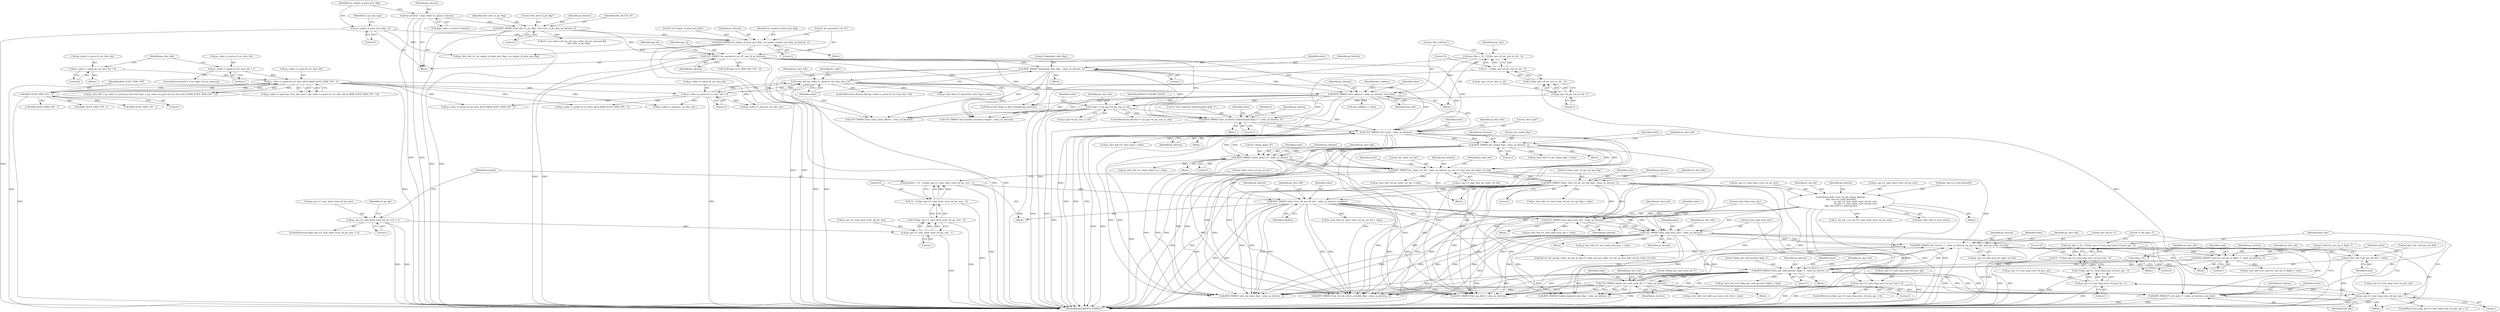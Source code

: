 digraph "0_Android_7c9be319a279654e55a6d757265f88c61a16a4d5@array" {
"1000972" [label="(Call,ps_slice_hdr->ai4_poc_lsb_lt[i] = value)"];
"1000965" [label="(Call,BITS_PARSE(\"poc_lsb_lt[ i ]\", value, ps_bitstrm, ps_sps->i1_log2_max_pic_order_cnt_lsb))"];
"1001017" [label="(Call,UEV_PARSE(\"delata_poc_msb_cycle_lt[ i ]\", value, ps_bitstrm))"];
"1000991" [label="(Call,BITS_PARSE(\"delta_poc_msb_present_flag[ i ]\", value, ps_bitstrm, 1))"];
"1000938" [label="(Call,value = 0)"];
"1000931" [label="(Call,BITS_PARSE(\"lt_idx_sps[ i ]\", value, ps_bitstrm, num_bits))"];
"1000863" [label="(Call,UEV_PARSE(\"num_long_term_pics\", value, ps_bitstrm))"];
"1000700" [label="(Call,BITS_PARSE(\"short_term_ref_pic_set_sps_flag\", value, ps_bitstrm, 1))"];
"1000688" [label="(Call,BITS_PARSE(\"pic_order_cnt_lsb\", value, ps_bitstrm, ps_sps->i1_log2_max_pic_order_cnt_lsb))"];
"1000643" [label="(Call,BITS_PARSE(\"pic_output_flag\", value, ps_bitstrm, 1))"];
"1000598" [label="(Call,UEV_PARSE(\"slice_type\", value, ps_bitstrm))"];
"1000593" [label="(Call,BITS_PARSE(\"slice_reserved_undetermined_flag[ i ]\", value, ps_bitstrm, 1))"];
"1000543" [label="(Call,value >= ps_sps->i4_pic_size_in_ctb)"];
"1000534" [label="(Call,BITS_PARSE(\"slice_address\", value, ps_bitstrm, num_bits))"];
"1000434" [label="(Call,value && (ps_codec->s_parse.i4_cur_slice_idx > 0))"];
"1000428" [label="(Call,BITS_PARSE(\"dependent_slice_flag\", value, ps_bitstrm, 1))"];
"1000214" [label="(Call,UEV_PARSE(\"pic_parameter_set_id\", pps_id, ps_bitstrm))"];
"1000209" [label="(Call,BITS_PARSE(\"no_output_of_prior_pics_flag\", no_output_of_prior_pics_flag, ps_bitstrm, 1))"];
"1000160" [label="(Call,no_output_of_prior_pics_flag = 0)"];
"1000195" [label="(Call,BITS_PARSE(\"first_slice_in_pic_flag\", first_slice_in_pic_flag, ps_bitstrm, 1))"];
"1000148" [label="(Call,*ps_bitstrm = &ps_codec->s_parse.s_bitstrm)"];
"1000436" [label="(Call,ps_codec->s_parse.i4_cur_slice_idx > 0)"];
"1000411" [label="(Call,ps_codec->s_parse.i4_cur_slice_idx & (MAX_SLICE_HDR_CNT - 1))"];
"1000396" [label="(Call,ps_codec->s_parse.i4_cur_slice_idx = 1)"];
"1000381" [label="(Call,ps_codec->s_parse.i4_cur_slice_idx = 0)"];
"1000417" [label="(Call,MAX_SLICE_HDR_CNT - 1)"];
"1000524" [label="(Call,num_bits = 32 - CLZ(ps_sps->i4_pic_size_in_ctb - 1))"];
"1000526" [label="(Call,32 - CLZ(ps_sps->i4_pic_size_in_ctb - 1))"];
"1000528" [label="(Call,CLZ(ps_sps->i4_pic_size_in_ctb - 1))"];
"1000529" [label="(Call,ps_sps->i4_pic_size_in_ctb - 1)"];
"1000665" [label="(Call,BITS_PARSE(\"colour_plane_id\", value, ps_bitstrm, 2))"];
"1000840" [label="(Call,UEV_PARSE(\"num_long_term_sps\", value, ps_bitstrm))"];
"1000740" [label="(Call,BITS_PARSE(\"short_term_ref_pic_set_idx\", value, ps_bitstrm, numbits))"];
"1000730" [label="(Call,numbits = 32 - CLZ(ps_sps->i1_num_short_term_ref_pic_sets - 1))"];
"1000732" [label="(Call,32 - CLZ(ps_sps->i1_num_short_term_ref_pic_sets - 1))"];
"1000734" [label="(Call,CLZ(ps_sps->i1_num_short_term_ref_pic_sets - 1))"];
"1000735" [label="(Call,ps_sps->i1_num_short_term_ref_pic_sets - 1)"];
"1000724" [label="(Call,ps_sps->i1_num_short_term_ref_pic_sets > 1)"];
"1000784" [label="(Call,ihevcd_short_term_ref_pic_set(ps_bitstrm,\n &ps_sps->as_stref_picset[0],\n                                              ps_sps->i1_num_short_term_ref_pic_sets,\n                                              ps_sps->i1_num_short_term_ref_pic_sets,\n &ps_slice_hdr->s_stref_picset))"];
"1000921" [label="(Call,num_bits = 32 - CLZ(ps_sps->i1_num_long_term_ref_pics_sps - 1))"];
"1000923" [label="(Call,32 - CLZ(ps_sps->i1_num_long_term_ref_pics_sps - 1))"];
"1000925" [label="(Call,CLZ(ps_sps->i1_num_long_term_ref_pics_sps - 1))"];
"1000926" [label="(Call,ps_sps->i1_num_long_term_ref_pics_sps - 1)"];
"1000914" [label="(Call,ps_sps->i1_num_long_term_ref_pics_sps > 1)"];
"1000834" [label="(Call,ps_sps->i1_num_long_term_ref_pics_sps > 0)"];
"1000979" [label="(Call,BITS_PARSE(\"used_by_curr_pic_lt_flag[ i ]\", value, ps_bitstrm, 1))"];
"1000538" [label="(Identifier,num_bits)"];
"1000922" [label="(Identifier,num_bits)"];
"1000695" [label="(Call,ps_slice_hdr->i4_pic_order_cnt_lsb = value)"];
"1000549" [label="(Identifier,IHEVCD_IGNORE_SLICE)"];
"1000866" [label="(Identifier,ps_bitstrm)"];
"1000691" [label="(Identifier,ps_bitstrm)"];
"1000728" [label="(Literal,1)"];
"1000923" [label="(Call,32 - CLZ(ps_sps->i1_num_long_term_ref_pics_sps - 1))"];
"1000925" [label="(Call,CLZ(ps_sps->i1_num_long_term_ref_pics_sps - 1))"];
"1000739" [label="(Literal,1)"];
"1000996" [label="(Call,ps_slice_hdr->ai1_delta_poc_msb_present_flag[i] = value)"];
"1001878" [label="(Call,UEV_PARSE(\"num_entry_point_offsets\", value, ps_bitstrm))"];
"1000724" [label="(Call,ps_sps->i1_num_short_term_ref_pic_sets > 1)"];
"1000544" [label="(Identifier,value)"];
"1000381" [label="(Call,ps_codec->s_parse.i4_cur_slice_idx = 0)"];
"1000672" [label="(Identifier,ps_slice_hdr)"];
"1000648" [label="(Call,ps_slice_hdr->i1_pic_output_flag = value)"];
"1001024" [label="(Identifier,ps_slice_hdr)"];
"1002011" [label="(Call,ihevcd_bits_flush_to_byte_boundary(ps_bitstrm))"];
"1000219" [label="(Identifier,pps_id)"];
"1000199" [label="(Literal,1)"];
"1002527" [label="(Call,ps_codec->s_parse.i4_cur_slice_idx & (MAX_SLICE_HDR_CNT - 1))"];
"1000792" [label="(Call,ps_sps->i1_num_short_term_ref_pic_sets)"];
"1000803" [label="(Identifier,st_rps_idx)"];
"1000670" [label="(Call,ps_slice_hdr->i1_colour_plane_id = value)"];
"1000924" [label="(Literal,32)"];
"1000995" [label="(Literal,1)"];
"1000535" [label="(Literal,\"slice_address\")"];
"1000445" [label="(Identifier,ps_codec)"];
"1000446" [label="(Call,ps_codec->s_parse.i4_cur_slice_idx & (MAX_SLICE_HDR_CNT - 1))"];
"1000646" [label="(Identifier,ps_bitstrm)"];
"1000537" [label="(Identifier,ps_bitstrm)"];
"1000701" [label="(Literal,\"short_term_ref_pic_set_sps_flag\")"];
"1000208" [label="(Block,)"];
"1000432" [label="(Literal,1)"];
"1000939" [label="(Identifier,value)"];
"1000914" [label="(Call,ps_sps->i1_num_long_term_ref_pics_sps > 1)"];
"1000529" [label="(Call,ps_sps->i4_pic_size_in_ctb - 1)"];
"1000980" [label="(Literal,\"used_by_curr_pic_lt_flag[ i ]\")"];
"1000865" [label="(Identifier,value)"];
"1000595" [label="(Identifier,value)"];
"1000539" [label="(Call,slice_address = value)"];
"1000864" [label="(Literal,\"num_long_term_pics\")"];
"1000560" [label="(Block,)"];
"1000290" [label="(Call,(0 != ps_codec->u4_pic_cnt || ps_codec->i4_pic_present) &&\n                    first_slice_in_pic_flag)"];
"1000666" [label="(Literal,\"colour_plane_id\")"];
"1000211" [label="(Identifier,no_output_of_prior_pics_flag)"];
"1002638" [label="(Call,ps_codec->s_parse.i4_cur_slice_idx--)"];
"1000435" [label="(Identifier,value)"];
"1000978" [label="(Identifier,value)"];
"1000592" [label="(Block,)"];
"1000692" [label="(Call,ps_sps->i1_log2_max_pic_order_cnt_lsb)"];
"1000431" [label="(Identifier,ps_bitstrm)"];
"1000981" [label="(Identifier,value)"];
"1000785" [label="(Identifier,ps_bitstrm)"];
"1000697" [label="(Identifier,ps_slice_hdr)"];
"1000132" [label="(Block,)"];
"1000667" [label="(Identifier,value)"];
"1000905" [label="(Block,)"];
"1000743" [label="(Identifier,ps_bitstrm)"];
"1001985" [label="(Call,UEV_PARSE(\"slice_header_extension_length\", value, ps_bitstrm))"];
"1000843" [label="(Identifier,ps_bitstrm)"];
"1000390" [label="(ControlStructure,if(0 == ps_codec->i4_pic_present))"];
"1000642" [label="(Block,)"];
"1000412" [label="(Call,ps_codec->s_parse.i4_cur_slice_idx)"];
"1000930" [label="(Literal,1)"];
"1001126" [label="(Call,BITS_PARSE(\"slice_sao_luma_flag\", value, ps_bitstrm, 1))"];
"1000664" [label="(Block,)"];
"1000534" [label="(Call,BITS_PARSE(\"slice_address\", value, ps_bitstrm, num_bits))"];
"1000597" [label="(Literal,1)"];
"1000736" [label="(Call,ps_sps->i1_num_short_term_ref_pic_sets)"];
"1001020" [label="(Identifier,ps_bitstrm)"];
"1000526" [label="(Call,32 - CLZ(ps_sps->i4_pic_size_in_ctb - 1))"];
"1000729" [label="(Block,)"];
"1000404" [label="(Identifier,ps_slice_hdr)"];
"1002533" [label="(Call,MAX_SLICE_HDR_CNT - 1)"];
"1000747" [label="(Identifier,ps_slice_hdr)"];
"1000783" [label="(Block,)"];
"1000740" [label="(Call,BITS_PARSE(\"short_term_ref_pic_set_idx\", value, ps_bitstrm, numbits))"];
"1000644" [label="(Literal,\"pic_output_flag\")"];
"1000419" [label="(Literal,1)"];
"1000382" [label="(Call,ps_codec->s_parse.i4_cur_slice_idx)"];
"1000982" [label="(Identifier,ps_bitstrm)"];
"1000744" [label="(Identifier,numbits)"];
"1000725" [label="(Call,ps_sps->i1_num_short_term_ref_pic_sets)"];
"1001101" [label="(Call,BITS_PARSE(\"enable_temporal_mvp_flag\", value, ps_bitstrm, 1))"];
"1000380" [label="(Block,)"];
"1000927" [label="(Call,ps_sps->i1_num_long_term_ref_pics_sps)"];
"1000387" [label="(Literal,0)"];
"1000397" [label="(Call,ps_codec->s_parse.i4_cur_slice_idx)"];
"1001018" [label="(Literal,\"delata_poc_msb_cycle_lt[ i ]\")"];
"1000162" [label="(Literal,0)"];
"1000915" [label="(Call,ps_sps->i1_num_long_term_ref_pics_sps)"];
"1000217" [label="(Identifier,ps_bitstrm)"];
"1000429" [label="(Literal,\"dependent_slice_flag\")"];
"1000683" [label="(Block,)"];
"1000528" [label="(Call,CLZ(ps_sps->i4_pic_size_in_ctb - 1))"];
"1000165" [label="(Identifier,i1_nal_unit_type)"];
"1000215" [label="(Literal,\"pic_parameter_set_id\")"];
"1002661" [label="(MethodReturn,IHEVCD_ERROR_T)"];
"1000964" [label="(Block,)"];
"1000983" [label="(Literal,1)"];
"1000545" [label="(Call,ps_sps->i4_pic_size_in_ctb)"];
"1000734" [label="(Call,CLZ(ps_sps->i1_num_short_term_ref_pic_sets - 1))"];
"1000533" [label="(Literal,1)"];
"1000417" [label="(Call,MAX_SLICE_HDR_CNT - 1)"];
"1000645" [label="(Identifier,value)"];
"1000437" [label="(Call,ps_codec->s_parse.i4_cur_slice_idx)"];
"1000835" [label="(Call,ps_sps->i1_num_long_term_ref_pics_sps)"];
"1000543" [label="(Call,value >= ps_sps->i4_pic_size_in_ctb)"];
"1000934" [label="(Identifier,ps_bitstrm)"];
"1000832" [label="(Block,)"];
"1000216" [label="(Identifier,pps_id)"];
"1000149" [label="(Identifier,ps_bitstrm)"];
"1000430" [label="(Identifier,value)"];
"1000402" [label="(Literal,1)"];
"1000704" [label="(Literal,1)"];
"1000452" [label="(Call,MAX_SLICE_HDR_CNT - 1)"];
"1000987" [label="(Identifier,ps_slice_hdr)"];
"1000411" [label="(Call,ps_codec->s_parse.i4_cur_slice_idx & (MAX_SLICE_HDR_CNT - 1))"];
"1001019" [label="(Identifier,value)"];
"1000991" [label="(Call,BITS_PARSE(\"delta_poc_msb_present_flag[ i ]\", value, ps_bitstrm, 1))"];
"1000468" [label="(Identifier,ps_slice_hdr)"];
"1000730" [label="(Call,numbits = 32 - CLZ(ps_sps->i1_num_short_term_ref_pic_sets - 1))"];
"1000966" [label="(Literal,\"poc_lsb_lt[ i ]\")"];
"1000466" [label="(Call,ps_slice_hdr->i1_dependent_slice_flag = value)"];
"1000530" [label="(Call,ps_sps->i4_pic_size_in_ctb)"];
"1000650" [label="(Identifier,ps_slice_hdr)"];
"1000839" [label="(Block,)"];
"1000795" [label="(Call,ps_sps->i1_num_short_term_ref_pic_sets)"];
"1000604" [label="(Identifier,ps_slice_hdr)"];
"1000540" [label="(Identifier,slice_address)"];
"1000935" [label="(Identifier,num_bits)"];
"1001678" [label="(Call,ihevcd_calc_poc(ps_codec, ps_nal, ps_sps->i1_log2_max_pic_order_cnt_lsb, ps_slice_hdr->i4_pic_order_cnt_lsb))"];
"1000834" [label="(Call,ps_sps->i1_num_long_term_ref_pics_sps > 0)"];
"1000705" [label="(Call,ps_slice_hdr->i1_short_term_ref_pic_set_sps_flag = value)"];
"1000965" [label="(Call,BITS_PARSE(\"poc_lsb_lt[ i ]\", value, ps_bitstrm, ps_sps->i1_log2_max_pic_order_cnt_lsb))"];
"1000846" [label="(Identifier,ps_slice_hdr)"];
"1000598" [label="(Call,UEV_PARSE(\"slice_type\", value, ps_bitstrm))"];
"1000979" [label="(Call,BITS_PARSE(\"used_by_curr_pic_lt_flag[ i ]\", value, ps_bitstrm, 1))"];
"1000599" [label="(Literal,\"slice_type\")"];
"1000993" [label="(Identifier,value)"];
"1000937" [label="(Block,)"];
"1000702" [label="(Identifier,value)"];
"1000940" [label="(Literal,0)"];
"1000700" [label="(Call,BITS_PARSE(\"short_term_ref_pic_set_sps_flag\", value, ps_bitstrm, 1))"];
"1000643" [label="(Call,BITS_PARSE(\"pic_output_flag\", value, ps_bitstrm, 1))"];
"1000932" [label="(Literal,\"lt_idx_sps[ i ]\")"];
"1000591" [label="(Identifier,i)"];
"1000522" [label="(Block,)"];
"1000838" [label="(Literal,0)"];
"1000596" [label="(Identifier,ps_bitstrm)"];
"1000745" [label="(Call,ps_slice_hdr->i1_short_term_ref_pic_set_idx = value)"];
"1000918" [label="(Literal,1)"];
"1000833" [label="(ControlStructure,if(ps_sps->i1_num_long_term_ref_pics_sps > 0))"];
"1000210" [label="(Literal,\"no_output_of_prior_pics_flag\")"];
"1000203" [label="(Identifier,NAL_BLA_W_LP)"];
"1001189" [label="(Call,BITS_PARSE(\"num_ref_idx_active_override_flag\", value, ps_bitstrm, 1))"];
"1000396" [label="(Call,ps_codec->s_parse.i4_cur_slice_idx = 1)"];
"1000741" [label="(Literal,\"short_term_ref_pic_set_idx\")"];
"1001021" [label="(Call,ps_slice_hdr->ai1_delta_poc_msb_cycle_lt[i] = value)"];
"1000668" [label="(Identifier,ps_bitstrm)"];
"1000161" [label="(Identifier,no_output_of_prior_pics_flag)"];
"1000602" [label="(Call,ps_slice_hdr->i1_slice_type = value)"];
"1000507" [label="(Call,ps_slice_hdr->i1_no_output_of_prior_pics_flag = no_output_of_prior_pics_flag)"];
"1001016" [label="(Block,)"];
"1000150" [label="(Call,&ps_codec->s_parse.s_bitstrm)"];
"1000968" [label="(Identifier,ps_bitstrm)"];
"1000703" [label="(Identifier,ps_bitstrm)"];
"1000525" [label="(Identifier,num_bits)"];
"1000972" [label="(Call,ps_slice_hdr->ai4_poc_lsb_lt[i] = value)"];
"1000220" [label="(Call,CLIP3(pps_id, 0, MAX_PPS_CNT - 2))"];
"1000433" [label="(ControlStructure,if(value && (ps_codec->s_parse.i4_cur_slice_idx > 0)))"];
"1000690" [label="(Identifier,value)"];
"1000197" [label="(Identifier,first_slice_in_pic_flag)"];
"1000784" [label="(Call,ihevcd_short_term_ref_pic_set(ps_bitstrm,\n &ps_sps->as_stref_picset[0],\n                                              ps_sps->i1_num_short_term_ref_pic_sets,\n                                              ps_sps->i1_num_short_term_ref_pic_sets,\n &ps_slice_hdr->s_stref_picset))"];
"1000209" [label="(Call,BITS_PARSE(\"no_output_of_prior_pics_flag\", no_output_of_prior_pics_flag, ps_bitstrm, 1))"];
"1000844" [label="(Call,ps_slice_hdr->i1_num_long_term_sps = value)"];
"1000733" [label="(Literal,32)"];
"1000442" [label="(Literal,0)"];
"1000926" [label="(Call,ps_sps->i1_num_long_term_ref_pics_sps - 1)"];
"1000601" [label="(Identifier,ps_bitstrm)"];
"1000842" [label="(Identifier,value)"];
"1000731" [label="(Identifier,numbits)"];
"1000863" [label="(Call,UEV_PARSE(\"num_long_term_pics\", value, ps_bitstrm))"];
"1000999" [label="(Identifier,ps_slice_hdr)"];
"1000802" [label="(Call,st_rps_idx = ps_sps->i1_num_short_term_ref_pic_sets)"];
"1000707" [label="(Identifier,ps_slice_hdr)"];
"1000992" [label="(Literal,\"delta_poc_msb_present_flag[ i ]\")"];
"1000994" [label="(Identifier,ps_bitstrm)"];
"1000688" [label="(Call,BITS_PARSE(\"pic_order_cnt_lsb\", value, ps_bitstrm, ps_sps->i1_log2_max_pic_order_cnt_lsb))"];
"1000913" [label="(ControlStructure,if (ps_sps->i1_num_long_term_ref_pics_sps > 1))"];
"1000212" [label="(Identifier,ps_bitstrm)"];
"1000148" [label="(Call,*ps_bitstrm = &ps_codec->s_parse.s_bitstrm)"];
"1000869" [label="(Identifier,ps_slice_hdr)"];
"1000967" [label="(Identifier,value)"];
"1000975" [label="(Identifier,ps_slice_hdr)"];
"1000938" [label="(Call,value = 0)"];
"1000427" [label="(Block,)"];
"1000933" [label="(Identifier,value)"];
"1000524" [label="(Call,num_bits = 32 - CLZ(ps_sps->i4_pic_size_in_ctb - 1))"];
"1000214" [label="(Call,UEV_PARSE(\"pic_parameter_set_id\", pps_id, ps_bitstrm))"];
"1000403" [label="(Call,ps_slice_hdr = ps_codec->s_parse.ps_slice_hdr_base + (ps_codec->s_parse.i4_cur_slice_idx & (MAX_SLICE_HDR_CNT - 1)))"];
"1000841" [label="(Literal,\"num_long_term_sps\")"];
"1000969" [label="(Call,ps_sps->i1_log2_max_pic_order_cnt_lsb)"];
"1000786" [label="(Call,&ps_sps->as_stref_picset[0])"];
"1001803" [label="(Call,MAX_SLICE_HDR_CNT - 1)"];
"1000798" [label="(Call,&ps_slice_hdr->s_stref_picset)"];
"1000732" [label="(Call,32 - CLZ(ps_sps->i1_num_short_term_ref_pic_sets - 1))"];
"1000536" [label="(Identifier,value)"];
"1000196" [label="(Literal,\"first_slice_in_pic_flag\")"];
"1000418" [label="(Identifier,MAX_SLICE_HDR_CNT)"];
"1000669" [label="(Literal,2)"];
"1000558" [label="(Identifier,ps_slice_hdr)"];
"1000944" [label="(Identifier,ps_slice_hdr)"];
"1000600" [label="(Identifier,value)"];
"1000594" [label="(Literal,\"slice_reserved_undetermined_flag[ i ]\")"];
"1000195" [label="(Call,BITS_PARSE(\"first_slice_in_pic_flag\", first_slice_in_pic_flag, ps_bitstrm, 1))"];
"1001474" [label="(Call,SEV_PARSE(\"slice_qp_delta\", value, ps_bitstrm))"];
"1000405" [label="(Call,ps_codec->s_parse.ps_slice_hdr_base + (ps_codec->s_parse.i4_cur_slice_idx & (MAX_SLICE_HDR_CNT - 1)))"];
"1000919" [label="(Block,)"];
"1000751" [label="(Identifier,st_rps_idx)"];
"1001766" [label="(Call,ps_codec->s_parse.i4_cur_slice_idx--)"];
"1000735" [label="(Call,ps_sps->i1_num_short_term_ref_pic_sets - 1)"];
"1000689" [label="(Literal,\"pic_order_cnt_lsb\")"];
"1000428" [label="(Call,BITS_PARSE(\"dependent_slice_flag\", value, ps_bitstrm, 1))"];
"1000723" [label="(ControlStructure,if(ps_sps->i1_num_short_term_ref_pic_sets > 1))"];
"1000973" [label="(Call,ps_slice_hdr->ai4_poc_lsb_lt[i])"];
"1000527" [label="(Literal,32)"];
"1000742" [label="(Identifier,value)"];
"1000593" [label="(Call,BITS_PARSE(\"slice_reserved_undetermined_flag[ i ]\", value, ps_bitstrm, 1))"];
"1000198" [label="(Identifier,ps_bitstrm)"];
"1000665" [label="(Call,BITS_PARSE(\"colour_plane_id\", value, ps_bitstrm, 2))"];
"1000647" [label="(Literal,1)"];
"1000436" [label="(Call,ps_codec->s_parse.i4_cur_slice_idx > 0)"];
"1000984" [label="(Call,ps_slice_hdr->ai1_used_by_curr_pic_lt_flag[i] = value)"];
"1000921" [label="(Call,num_bits = 32 - CLZ(ps_sps->i1_num_long_term_ref_pics_sps - 1))"];
"1000160" [label="(Call,no_output_of_prior_pics_flag = 0)"];
"1000931" [label="(Call,BITS_PARSE(\"lt_idx_sps[ i ]\", value, ps_bitstrm, num_bits))"];
"1000542" [label="(ControlStructure,if(value >= ps_sps->i4_pic_size_in_ctb))"];
"1000867" [label="(Call,ps_slice_hdr->i1_num_long_term_pics = value)"];
"1000434" [label="(Call,value && (ps_codec->s_parse.i4_cur_slice_idx > 0))"];
"1000213" [label="(Literal,1)"];
"1001017" [label="(Call,UEV_PARSE(\"delata_poc_msb_cycle_lt[ i ]\", value, ps_bitstrm))"];
"1000840" [label="(Call,UEV_PARSE(\"num_long_term_sps\", value, ps_bitstrm))"];
"1000972" -> "1000964"  [label="AST: "];
"1000972" -> "1000978"  [label="CFG: "];
"1000973" -> "1000972"  [label="AST: "];
"1000978" -> "1000972"  [label="AST: "];
"1000980" -> "1000972"  [label="CFG: "];
"1000972" -> "1002661"  [label="DDG: "];
"1000965" -> "1000972"  [label="DDG: "];
"1000965" -> "1000964"  [label="AST: "];
"1000965" -> "1000969"  [label="CFG: "];
"1000966" -> "1000965"  [label="AST: "];
"1000967" -> "1000965"  [label="AST: "];
"1000968" -> "1000965"  [label="AST: "];
"1000969" -> "1000965"  [label="AST: "];
"1000975" -> "1000965"  [label="CFG: "];
"1000965" -> "1002661"  [label="DDG: "];
"1000965" -> "1002661"  [label="DDG: "];
"1001017" -> "1000965"  [label="DDG: "];
"1001017" -> "1000965"  [label="DDG: "];
"1000863" -> "1000965"  [label="DDG: "];
"1000863" -> "1000965"  [label="DDG: "];
"1000991" -> "1000965"  [label="DDG: "];
"1000991" -> "1000965"  [label="DDG: "];
"1000688" -> "1000965"  [label="DDG: "];
"1000965" -> "1000979"  [label="DDG: "];
"1000965" -> "1000979"  [label="DDG: "];
"1000965" -> "1001678"  [label="DDG: "];
"1001017" -> "1001016"  [label="AST: "];
"1001017" -> "1001020"  [label="CFG: "];
"1001018" -> "1001017"  [label="AST: "];
"1001019" -> "1001017"  [label="AST: "];
"1001020" -> "1001017"  [label="AST: "];
"1001024" -> "1001017"  [label="CFG: "];
"1001017" -> "1002661"  [label="DDG: "];
"1001017" -> "1000931"  [label="DDG: "];
"1001017" -> "1000931"  [label="DDG: "];
"1001017" -> "1000991"  [label="DDG: "];
"1000991" -> "1001017"  [label="DDG: "];
"1000991" -> "1001017"  [label="DDG: "];
"1001017" -> "1001021"  [label="DDG: "];
"1001017" -> "1001101"  [label="DDG: "];
"1001017" -> "1001101"  [label="DDG: "];
"1001017" -> "1001126"  [label="DDG: "];
"1001017" -> "1001126"  [label="DDG: "];
"1001017" -> "1001189"  [label="DDG: "];
"1001017" -> "1001189"  [label="DDG: "];
"1001017" -> "1001474"  [label="DDG: "];
"1001017" -> "1001474"  [label="DDG: "];
"1000991" -> "1000905"  [label="AST: "];
"1000991" -> "1000995"  [label="CFG: "];
"1000992" -> "1000991"  [label="AST: "];
"1000993" -> "1000991"  [label="AST: "];
"1000994" -> "1000991"  [label="AST: "];
"1000995" -> "1000991"  [label="AST: "];
"1000999" -> "1000991"  [label="CFG: "];
"1000991" -> "1002661"  [label="DDG: "];
"1000991" -> "1000931"  [label="DDG: "];
"1000991" -> "1000931"  [label="DDG: "];
"1000938" -> "1000991"  [label="DDG: "];
"1000931" -> "1000991"  [label="DDG: "];
"1000931" -> "1000991"  [label="DDG: "];
"1000979" -> "1000991"  [label="DDG: "];
"1000979" -> "1000991"  [label="DDG: "];
"1000863" -> "1000991"  [label="DDG: "];
"1000991" -> "1000996"  [label="DDG: "];
"1000991" -> "1001101"  [label="DDG: "];
"1000991" -> "1001101"  [label="DDG: "];
"1000991" -> "1001126"  [label="DDG: "];
"1000991" -> "1001126"  [label="DDG: "];
"1000991" -> "1001189"  [label="DDG: "];
"1000991" -> "1001189"  [label="DDG: "];
"1000991" -> "1001474"  [label="DDG: "];
"1000991" -> "1001474"  [label="DDG: "];
"1000938" -> "1000937"  [label="AST: "];
"1000938" -> "1000940"  [label="CFG: "];
"1000939" -> "1000938"  [label="AST: "];
"1000940" -> "1000938"  [label="AST: "];
"1000944" -> "1000938"  [label="CFG: "];
"1000931" -> "1000919"  [label="AST: "];
"1000931" -> "1000935"  [label="CFG: "];
"1000932" -> "1000931"  [label="AST: "];
"1000933" -> "1000931"  [label="AST: "];
"1000934" -> "1000931"  [label="AST: "];
"1000935" -> "1000931"  [label="AST: "];
"1000944" -> "1000931"  [label="CFG: "];
"1000931" -> "1002661"  [label="DDG: "];
"1000931" -> "1002661"  [label="DDG: "];
"1000863" -> "1000931"  [label="DDG: "];
"1000863" -> "1000931"  [label="DDG: "];
"1000921" -> "1000931"  [label="DDG: "];
"1000863" -> "1000832"  [label="AST: "];
"1000863" -> "1000866"  [label="CFG: "];
"1000864" -> "1000863"  [label="AST: "];
"1000865" -> "1000863"  [label="AST: "];
"1000866" -> "1000863"  [label="AST: "];
"1000869" -> "1000863"  [label="CFG: "];
"1000863" -> "1002661"  [label="DDG: "];
"1000700" -> "1000863"  [label="DDG: "];
"1000700" -> "1000863"  [label="DDG: "];
"1000840" -> "1000863"  [label="DDG: "];
"1000840" -> "1000863"  [label="DDG: "];
"1000740" -> "1000863"  [label="DDG: "];
"1000740" -> "1000863"  [label="DDG: "];
"1000784" -> "1000863"  [label="DDG: "];
"1000863" -> "1000867"  [label="DDG: "];
"1000863" -> "1001101"  [label="DDG: "];
"1000863" -> "1001101"  [label="DDG: "];
"1000863" -> "1001126"  [label="DDG: "];
"1000863" -> "1001126"  [label="DDG: "];
"1000863" -> "1001189"  [label="DDG: "];
"1000863" -> "1001189"  [label="DDG: "];
"1000863" -> "1001474"  [label="DDG: "];
"1000863" -> "1001474"  [label="DDG: "];
"1000700" -> "1000683"  [label="AST: "];
"1000700" -> "1000704"  [label="CFG: "];
"1000701" -> "1000700"  [label="AST: "];
"1000702" -> "1000700"  [label="AST: "];
"1000703" -> "1000700"  [label="AST: "];
"1000704" -> "1000700"  [label="AST: "];
"1000707" -> "1000700"  [label="CFG: "];
"1000700" -> "1002661"  [label="DDG: "];
"1000688" -> "1000700"  [label="DDG: "];
"1000688" -> "1000700"  [label="DDG: "];
"1000700" -> "1000705"  [label="DDG: "];
"1000700" -> "1000740"  [label="DDG: "];
"1000700" -> "1000740"  [label="DDG: "];
"1000700" -> "1000784"  [label="DDG: "];
"1000700" -> "1000840"  [label="DDG: "];
"1000700" -> "1000840"  [label="DDG: "];
"1000700" -> "1001101"  [label="DDG: "];
"1000700" -> "1001101"  [label="DDG: "];
"1000700" -> "1001126"  [label="DDG: "];
"1000700" -> "1001126"  [label="DDG: "];
"1000700" -> "1001189"  [label="DDG: "];
"1000700" -> "1001189"  [label="DDG: "];
"1000700" -> "1001474"  [label="DDG: "];
"1000700" -> "1001474"  [label="DDG: "];
"1000688" -> "1000683"  [label="AST: "];
"1000688" -> "1000692"  [label="CFG: "];
"1000689" -> "1000688"  [label="AST: "];
"1000690" -> "1000688"  [label="AST: "];
"1000691" -> "1000688"  [label="AST: "];
"1000692" -> "1000688"  [label="AST: "];
"1000697" -> "1000688"  [label="CFG: "];
"1000688" -> "1002661"  [label="DDG: "];
"1000688" -> "1002661"  [label="DDG: "];
"1000643" -> "1000688"  [label="DDG: "];
"1000643" -> "1000688"  [label="DDG: "];
"1000665" -> "1000688"  [label="DDG: "];
"1000665" -> "1000688"  [label="DDG: "];
"1000598" -> "1000688"  [label="DDG: "];
"1000598" -> "1000688"  [label="DDG: "];
"1000688" -> "1000695"  [label="DDG: "];
"1000688" -> "1001678"  [label="DDG: "];
"1000643" -> "1000642"  [label="AST: "];
"1000643" -> "1000647"  [label="CFG: "];
"1000644" -> "1000643"  [label="AST: "];
"1000645" -> "1000643"  [label="AST: "];
"1000646" -> "1000643"  [label="AST: "];
"1000647" -> "1000643"  [label="AST: "];
"1000650" -> "1000643"  [label="CFG: "];
"1000643" -> "1002661"  [label="DDG: "];
"1000598" -> "1000643"  [label="DDG: "];
"1000598" -> "1000643"  [label="DDG: "];
"1000643" -> "1000648"  [label="DDG: "];
"1000643" -> "1000665"  [label="DDG: "];
"1000643" -> "1000665"  [label="DDG: "];
"1000643" -> "1001126"  [label="DDG: "];
"1000643" -> "1001126"  [label="DDG: "];
"1000643" -> "1001189"  [label="DDG: "];
"1000643" -> "1001189"  [label="DDG: "];
"1000643" -> "1001474"  [label="DDG: "];
"1000643" -> "1001474"  [label="DDG: "];
"1000598" -> "1000560"  [label="AST: "];
"1000598" -> "1000601"  [label="CFG: "];
"1000599" -> "1000598"  [label="AST: "];
"1000600" -> "1000598"  [label="AST: "];
"1000601" -> "1000598"  [label="AST: "];
"1000604" -> "1000598"  [label="CFG: "];
"1000598" -> "1002661"  [label="DDG: "];
"1000598" -> "1002661"  [label="DDG: "];
"1000593" -> "1000598"  [label="DDG: "];
"1000593" -> "1000598"  [label="DDG: "];
"1000543" -> "1000598"  [label="DDG: "];
"1000434" -> "1000598"  [label="DDG: "];
"1000214" -> "1000598"  [label="DDG: "];
"1000428" -> "1000598"  [label="DDG: "];
"1000534" -> "1000598"  [label="DDG: "];
"1000598" -> "1000602"  [label="DDG: "];
"1000598" -> "1000665"  [label="DDG: "];
"1000598" -> "1000665"  [label="DDG: "];
"1000598" -> "1001126"  [label="DDG: "];
"1000598" -> "1001126"  [label="DDG: "];
"1000598" -> "1001189"  [label="DDG: "];
"1000598" -> "1001189"  [label="DDG: "];
"1000598" -> "1001474"  [label="DDG: "];
"1000598" -> "1001474"  [label="DDG: "];
"1000593" -> "1000592"  [label="AST: "];
"1000593" -> "1000597"  [label="CFG: "];
"1000594" -> "1000593"  [label="AST: "];
"1000595" -> "1000593"  [label="AST: "];
"1000596" -> "1000593"  [label="AST: "];
"1000597" -> "1000593"  [label="AST: "];
"1000591" -> "1000593"  [label="CFG: "];
"1000593" -> "1002661"  [label="DDG: "];
"1000543" -> "1000593"  [label="DDG: "];
"1000434" -> "1000593"  [label="DDG: "];
"1000214" -> "1000593"  [label="DDG: "];
"1000428" -> "1000593"  [label="DDG: "];
"1000534" -> "1000593"  [label="DDG: "];
"1000543" -> "1000542"  [label="AST: "];
"1000543" -> "1000545"  [label="CFG: "];
"1000544" -> "1000543"  [label="AST: "];
"1000545" -> "1000543"  [label="AST: "];
"1000549" -> "1000543"  [label="CFG: "];
"1000558" -> "1000543"  [label="CFG: "];
"1000543" -> "1002661"  [label="DDG: "];
"1000543" -> "1002661"  [label="DDG: "];
"1000543" -> "1002661"  [label="DDG: "];
"1000534" -> "1000543"  [label="DDG: "];
"1000529" -> "1000543"  [label="DDG: "];
"1000543" -> "1001878"  [label="DDG: "];
"1000543" -> "1001985"  [label="DDG: "];
"1000534" -> "1000522"  [label="AST: "];
"1000534" -> "1000538"  [label="CFG: "];
"1000535" -> "1000534"  [label="AST: "];
"1000536" -> "1000534"  [label="AST: "];
"1000537" -> "1000534"  [label="AST: "];
"1000538" -> "1000534"  [label="AST: "];
"1000540" -> "1000534"  [label="CFG: "];
"1000534" -> "1002661"  [label="DDG: "];
"1000534" -> "1002661"  [label="DDG: "];
"1000534" -> "1002661"  [label="DDG: "];
"1000434" -> "1000534"  [label="DDG: "];
"1000214" -> "1000534"  [label="DDG: "];
"1000428" -> "1000534"  [label="DDG: "];
"1000524" -> "1000534"  [label="DDG: "];
"1000534" -> "1000539"  [label="DDG: "];
"1000534" -> "1001878"  [label="DDG: "];
"1000534" -> "1001985"  [label="DDG: "];
"1000534" -> "1002011"  [label="DDG: "];
"1000434" -> "1000433"  [label="AST: "];
"1000434" -> "1000435"  [label="CFG: "];
"1000434" -> "1000436"  [label="CFG: "];
"1000435" -> "1000434"  [label="AST: "];
"1000436" -> "1000434"  [label="AST: "];
"1000445" -> "1000434"  [label="CFG: "];
"1000468" -> "1000434"  [label="CFG: "];
"1000434" -> "1002661"  [label="DDG: "];
"1000434" -> "1002661"  [label="DDG: "];
"1000428" -> "1000434"  [label="DDG: "];
"1000436" -> "1000434"  [label="DDG: "];
"1000436" -> "1000434"  [label="DDG: "];
"1000434" -> "1000466"  [label="DDG: "];
"1000434" -> "1001878"  [label="DDG: "];
"1000434" -> "1001985"  [label="DDG: "];
"1000428" -> "1000427"  [label="AST: "];
"1000428" -> "1000432"  [label="CFG: "];
"1000429" -> "1000428"  [label="AST: "];
"1000430" -> "1000428"  [label="AST: "];
"1000431" -> "1000428"  [label="AST: "];
"1000432" -> "1000428"  [label="AST: "];
"1000435" -> "1000428"  [label="CFG: "];
"1000428" -> "1002661"  [label="DDG: "];
"1000428" -> "1002661"  [label="DDG: "];
"1000214" -> "1000428"  [label="DDG: "];
"1000428" -> "1001878"  [label="DDG: "];
"1000428" -> "1001985"  [label="DDG: "];
"1000428" -> "1002011"  [label="DDG: "];
"1000214" -> "1000132"  [label="AST: "];
"1000214" -> "1000217"  [label="CFG: "];
"1000215" -> "1000214"  [label="AST: "];
"1000216" -> "1000214"  [label="AST: "];
"1000217" -> "1000214"  [label="AST: "];
"1000219" -> "1000214"  [label="CFG: "];
"1000214" -> "1002661"  [label="DDG: "];
"1000214" -> "1002661"  [label="DDG: "];
"1000209" -> "1000214"  [label="DDG: "];
"1000195" -> "1000214"  [label="DDG: "];
"1000214" -> "1000220"  [label="DDG: "];
"1000214" -> "1001878"  [label="DDG: "];
"1000214" -> "1001985"  [label="DDG: "];
"1000214" -> "1002011"  [label="DDG: "];
"1000209" -> "1000208"  [label="AST: "];
"1000209" -> "1000213"  [label="CFG: "];
"1000210" -> "1000209"  [label="AST: "];
"1000211" -> "1000209"  [label="AST: "];
"1000212" -> "1000209"  [label="AST: "];
"1000213" -> "1000209"  [label="AST: "];
"1000215" -> "1000209"  [label="CFG: "];
"1000209" -> "1002661"  [label="DDG: "];
"1000209" -> "1002661"  [label="DDG: "];
"1000160" -> "1000209"  [label="DDG: "];
"1000195" -> "1000209"  [label="DDG: "];
"1000209" -> "1000507"  [label="DDG: "];
"1000160" -> "1000132"  [label="AST: "];
"1000160" -> "1000162"  [label="CFG: "];
"1000161" -> "1000160"  [label="AST: "];
"1000162" -> "1000160"  [label="AST: "];
"1000165" -> "1000160"  [label="CFG: "];
"1000160" -> "1002661"  [label="DDG: "];
"1000160" -> "1000507"  [label="DDG: "];
"1000195" -> "1000132"  [label="AST: "];
"1000195" -> "1000199"  [label="CFG: "];
"1000196" -> "1000195"  [label="AST: "];
"1000197" -> "1000195"  [label="AST: "];
"1000198" -> "1000195"  [label="AST: "];
"1000199" -> "1000195"  [label="AST: "];
"1000203" -> "1000195"  [label="CFG: "];
"1000195" -> "1002661"  [label="DDG: "];
"1000195" -> "1002661"  [label="DDG: "];
"1000148" -> "1000195"  [label="DDG: "];
"1000195" -> "1000290"  [label="DDG: "];
"1000148" -> "1000132"  [label="AST: "];
"1000148" -> "1000150"  [label="CFG: "];
"1000149" -> "1000148"  [label="AST: "];
"1000150" -> "1000148"  [label="AST: "];
"1000161" -> "1000148"  [label="CFG: "];
"1000148" -> "1002661"  [label="DDG: "];
"1000148" -> "1002661"  [label="DDG: "];
"1000436" -> "1000442"  [label="CFG: "];
"1000437" -> "1000436"  [label="AST: "];
"1000442" -> "1000436"  [label="AST: "];
"1000436" -> "1002661"  [label="DDG: "];
"1000411" -> "1000436"  [label="DDG: "];
"1000436" -> "1000446"  [label="DDG: "];
"1000436" -> "1001766"  [label="DDG: "];
"1000436" -> "1002527"  [label="DDG: "];
"1000436" -> "1002638"  [label="DDG: "];
"1000411" -> "1000405"  [label="AST: "];
"1000411" -> "1000417"  [label="CFG: "];
"1000412" -> "1000411"  [label="AST: "];
"1000417" -> "1000411"  [label="AST: "];
"1000405" -> "1000411"  [label="CFG: "];
"1000411" -> "1002661"  [label="DDG: "];
"1000411" -> "1002661"  [label="DDG: "];
"1000411" -> "1000403"  [label="DDG: "];
"1000411" -> "1000403"  [label="DDG: "];
"1000411" -> "1000405"  [label="DDG: "];
"1000411" -> "1000405"  [label="DDG: "];
"1000396" -> "1000411"  [label="DDG: "];
"1000381" -> "1000411"  [label="DDG: "];
"1000417" -> "1000411"  [label="DDG: "];
"1000417" -> "1000411"  [label="DDG: "];
"1000411" -> "1000446"  [label="DDG: "];
"1000411" -> "1001766"  [label="DDG: "];
"1000411" -> "1002527"  [label="DDG: "];
"1000411" -> "1002638"  [label="DDG: "];
"1000396" -> "1000390"  [label="AST: "];
"1000396" -> "1000402"  [label="CFG: "];
"1000397" -> "1000396"  [label="AST: "];
"1000402" -> "1000396"  [label="AST: "];
"1000404" -> "1000396"  [label="CFG: "];
"1000381" -> "1000380"  [label="AST: "];
"1000381" -> "1000387"  [label="CFG: "];
"1000382" -> "1000381"  [label="AST: "];
"1000387" -> "1000381"  [label="AST: "];
"1000404" -> "1000381"  [label="CFG: "];
"1000417" -> "1000419"  [label="CFG: "];
"1000418" -> "1000417"  [label="AST: "];
"1000419" -> "1000417"  [label="AST: "];
"1000417" -> "1002661"  [label="DDG: "];
"1000417" -> "1000452"  [label="DDG: "];
"1000417" -> "1001803"  [label="DDG: "];
"1000417" -> "1002533"  [label="DDG: "];
"1000524" -> "1000522"  [label="AST: "];
"1000524" -> "1000526"  [label="CFG: "];
"1000525" -> "1000524"  [label="AST: "];
"1000526" -> "1000524"  [label="AST: "];
"1000535" -> "1000524"  [label="CFG: "];
"1000524" -> "1002661"  [label="DDG: "];
"1000526" -> "1000524"  [label="DDG: "];
"1000526" -> "1000524"  [label="DDG: "];
"1000526" -> "1000528"  [label="CFG: "];
"1000527" -> "1000526"  [label="AST: "];
"1000528" -> "1000526"  [label="AST: "];
"1000526" -> "1002661"  [label="DDG: "];
"1000528" -> "1000526"  [label="DDG: "];
"1000528" -> "1000529"  [label="CFG: "];
"1000529" -> "1000528"  [label="AST: "];
"1000528" -> "1002661"  [label="DDG: "];
"1000529" -> "1000528"  [label="DDG: "];
"1000529" -> "1000528"  [label="DDG: "];
"1000529" -> "1000533"  [label="CFG: "];
"1000530" -> "1000529"  [label="AST: "];
"1000533" -> "1000529"  [label="AST: "];
"1000665" -> "1000664"  [label="AST: "];
"1000665" -> "1000669"  [label="CFG: "];
"1000666" -> "1000665"  [label="AST: "];
"1000667" -> "1000665"  [label="AST: "];
"1000668" -> "1000665"  [label="AST: "];
"1000669" -> "1000665"  [label="AST: "];
"1000672" -> "1000665"  [label="CFG: "];
"1000665" -> "1002661"  [label="DDG: "];
"1000665" -> "1000670"  [label="DDG: "];
"1000665" -> "1001126"  [label="DDG: "];
"1000665" -> "1001126"  [label="DDG: "];
"1000665" -> "1001189"  [label="DDG: "];
"1000665" -> "1001189"  [label="DDG: "];
"1000665" -> "1001474"  [label="DDG: "];
"1000665" -> "1001474"  [label="DDG: "];
"1000840" -> "1000839"  [label="AST: "];
"1000840" -> "1000843"  [label="CFG: "];
"1000841" -> "1000840"  [label="AST: "];
"1000842" -> "1000840"  [label="AST: "];
"1000843" -> "1000840"  [label="AST: "];
"1000846" -> "1000840"  [label="CFG: "];
"1000840" -> "1002661"  [label="DDG: "];
"1000740" -> "1000840"  [label="DDG: "];
"1000740" -> "1000840"  [label="DDG: "];
"1000784" -> "1000840"  [label="DDG: "];
"1000840" -> "1000844"  [label="DDG: "];
"1000740" -> "1000729"  [label="AST: "];
"1000740" -> "1000744"  [label="CFG: "];
"1000741" -> "1000740"  [label="AST: "];
"1000742" -> "1000740"  [label="AST: "];
"1000743" -> "1000740"  [label="AST: "];
"1000744" -> "1000740"  [label="AST: "];
"1000747" -> "1000740"  [label="CFG: "];
"1000740" -> "1002661"  [label="DDG: "];
"1000740" -> "1002661"  [label="DDG: "];
"1000730" -> "1000740"  [label="DDG: "];
"1000740" -> "1000745"  [label="DDG: "];
"1000740" -> "1001101"  [label="DDG: "];
"1000740" -> "1001101"  [label="DDG: "];
"1000740" -> "1001126"  [label="DDG: "];
"1000740" -> "1001126"  [label="DDG: "];
"1000740" -> "1001189"  [label="DDG: "];
"1000740" -> "1001189"  [label="DDG: "];
"1000740" -> "1001474"  [label="DDG: "];
"1000740" -> "1001474"  [label="DDG: "];
"1000730" -> "1000729"  [label="AST: "];
"1000730" -> "1000732"  [label="CFG: "];
"1000731" -> "1000730"  [label="AST: "];
"1000732" -> "1000730"  [label="AST: "];
"1000741" -> "1000730"  [label="CFG: "];
"1000730" -> "1002661"  [label="DDG: "];
"1000732" -> "1000730"  [label="DDG: "];
"1000732" -> "1000730"  [label="DDG: "];
"1000732" -> "1000734"  [label="CFG: "];
"1000733" -> "1000732"  [label="AST: "];
"1000734" -> "1000732"  [label="AST: "];
"1000732" -> "1002661"  [label="DDG: "];
"1000734" -> "1000732"  [label="DDG: "];
"1000734" -> "1000735"  [label="CFG: "];
"1000735" -> "1000734"  [label="AST: "];
"1000734" -> "1002661"  [label="DDG: "];
"1000735" -> "1000734"  [label="DDG: "];
"1000735" -> "1000734"  [label="DDG: "];
"1000735" -> "1000739"  [label="CFG: "];
"1000736" -> "1000735"  [label="AST: "];
"1000739" -> "1000735"  [label="AST: "];
"1000735" -> "1002661"  [label="DDG: "];
"1000724" -> "1000735"  [label="DDG: "];
"1000724" -> "1000723"  [label="AST: "];
"1000724" -> "1000728"  [label="CFG: "];
"1000725" -> "1000724"  [label="AST: "];
"1000728" -> "1000724"  [label="AST: "];
"1000731" -> "1000724"  [label="CFG: "];
"1000751" -> "1000724"  [label="CFG: "];
"1000724" -> "1002661"  [label="DDG: "];
"1000724" -> "1002661"  [label="DDG: "];
"1000784" -> "1000783"  [label="AST: "];
"1000784" -> "1000798"  [label="CFG: "];
"1000785" -> "1000784"  [label="AST: "];
"1000786" -> "1000784"  [label="AST: "];
"1000792" -> "1000784"  [label="AST: "];
"1000795" -> "1000784"  [label="AST: "];
"1000798" -> "1000784"  [label="AST: "];
"1000803" -> "1000784"  [label="CFG: "];
"1000784" -> "1002661"  [label="DDG: "];
"1000784" -> "1002661"  [label="DDG: "];
"1000784" -> "1002661"  [label="DDG: "];
"1000784" -> "1000802"  [label="DDG: "];
"1000784" -> "1001101"  [label="DDG: "];
"1000784" -> "1001126"  [label="DDG: "];
"1000784" -> "1001189"  [label="DDG: "];
"1000784" -> "1001474"  [label="DDG: "];
"1000921" -> "1000919"  [label="AST: "];
"1000921" -> "1000923"  [label="CFG: "];
"1000922" -> "1000921"  [label="AST: "];
"1000923" -> "1000921"  [label="AST: "];
"1000932" -> "1000921"  [label="CFG: "];
"1000921" -> "1002661"  [label="DDG: "];
"1000923" -> "1000921"  [label="DDG: "];
"1000923" -> "1000921"  [label="DDG: "];
"1000923" -> "1000925"  [label="CFG: "];
"1000924" -> "1000923"  [label="AST: "];
"1000925" -> "1000923"  [label="AST: "];
"1000923" -> "1002661"  [label="DDG: "];
"1000925" -> "1000923"  [label="DDG: "];
"1000925" -> "1000926"  [label="CFG: "];
"1000926" -> "1000925"  [label="AST: "];
"1000925" -> "1002661"  [label="DDG: "];
"1000926" -> "1000925"  [label="DDG: "];
"1000926" -> "1000925"  [label="DDG: "];
"1000926" -> "1000930"  [label="CFG: "];
"1000927" -> "1000926"  [label="AST: "];
"1000930" -> "1000926"  [label="AST: "];
"1000926" -> "1002661"  [label="DDG: "];
"1000926" -> "1000914"  [label="DDG: "];
"1000914" -> "1000926"  [label="DDG: "];
"1000914" -> "1000913"  [label="AST: "];
"1000914" -> "1000918"  [label="CFG: "];
"1000915" -> "1000914"  [label="AST: "];
"1000918" -> "1000914"  [label="AST: "];
"1000922" -> "1000914"  [label="CFG: "];
"1000939" -> "1000914"  [label="CFG: "];
"1000914" -> "1002661"  [label="DDG: "];
"1000914" -> "1002661"  [label="DDG: "];
"1000834" -> "1000914"  [label="DDG: "];
"1000834" -> "1000833"  [label="AST: "];
"1000834" -> "1000838"  [label="CFG: "];
"1000835" -> "1000834"  [label="AST: "];
"1000838" -> "1000834"  [label="AST: "];
"1000841" -> "1000834"  [label="CFG: "];
"1000864" -> "1000834"  [label="CFG: "];
"1000834" -> "1002661"  [label="DDG: "];
"1000834" -> "1002661"  [label="DDG: "];
"1000979" -> "1000964"  [label="AST: "];
"1000979" -> "1000983"  [label="CFG: "];
"1000980" -> "1000979"  [label="AST: "];
"1000981" -> "1000979"  [label="AST: "];
"1000982" -> "1000979"  [label="AST: "];
"1000983" -> "1000979"  [label="AST: "];
"1000987" -> "1000979"  [label="CFG: "];
"1000979" -> "1002661"  [label="DDG: "];
"1000979" -> "1000984"  [label="DDG: "];
}
